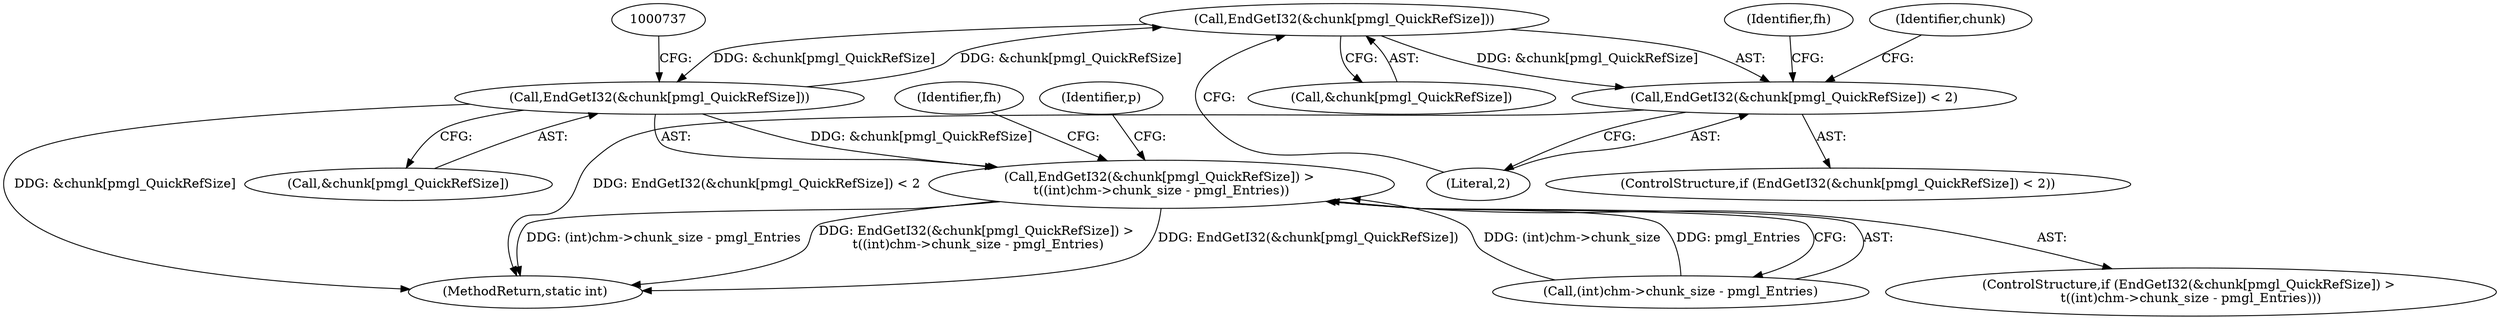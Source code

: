 digraph "0_libmspack_72e70a921f0f07fee748aec2274b30784e1d312a@array" {
"1000718" [label="(Call,EndGetI32(&chunk[pmgl_QuickRefSize]))"];
"1000730" [label="(Call,EndGetI32(&chunk[pmgl_QuickRefSize]))"];
"1000718" [label="(Call,EndGetI32(&chunk[pmgl_QuickRefSize]))"];
"1000717" [label="(Call,EndGetI32(&chunk[pmgl_QuickRefSize]) < 2)"];
"1000729" [label="(Call,EndGetI32(&chunk[pmgl_QuickRefSize]) > \n\t((int)chm->chunk_size - pmgl_Entries))"];
"1000726" [label="(Identifier,fh)"];
"1000744" [label="(Identifier,fh)"];
"1001065" [label="(MethodReturn,static int)"];
"1000733" [label="(Identifier,chunk)"];
"1000723" [label="(Literal,2)"];
"1000717" [label="(Call,EndGetI32(&chunk[pmgl_QuickRefSize]) < 2)"];
"1000719" [label="(Call,&chunk[pmgl_QuickRefSize])"];
"1000730" [label="(Call,EndGetI32(&chunk[pmgl_QuickRefSize]))"];
"1000735" [label="(Call,(int)chm->chunk_size - pmgl_Entries)"];
"1000716" [label="(ControlStructure,if (EndGetI32(&chunk[pmgl_QuickRefSize]) < 2))"];
"1000729" [label="(Call,EndGetI32(&chunk[pmgl_QuickRefSize]) > \n\t((int)chm->chunk_size - pmgl_Entries))"];
"1000731" [label="(Call,&chunk[pmgl_QuickRefSize])"];
"1000718" [label="(Call,EndGetI32(&chunk[pmgl_QuickRefSize]))"];
"1000728" [label="(ControlStructure,if (EndGetI32(&chunk[pmgl_QuickRefSize]) > \n\t((int)chm->chunk_size - pmgl_Entries)))"];
"1000747" [label="(Identifier,p)"];
"1000718" -> "1000717"  [label="AST: "];
"1000718" -> "1000719"  [label="CFG: "];
"1000719" -> "1000718"  [label="AST: "];
"1000723" -> "1000718"  [label="CFG: "];
"1000718" -> "1000717"  [label="DDG: &chunk[pmgl_QuickRefSize]"];
"1000730" -> "1000718"  [label="DDG: &chunk[pmgl_QuickRefSize]"];
"1000718" -> "1000730"  [label="DDG: &chunk[pmgl_QuickRefSize]"];
"1000730" -> "1000729"  [label="AST: "];
"1000730" -> "1000731"  [label="CFG: "];
"1000731" -> "1000730"  [label="AST: "];
"1000737" -> "1000730"  [label="CFG: "];
"1000730" -> "1001065"  [label="DDG: &chunk[pmgl_QuickRefSize]"];
"1000730" -> "1000729"  [label="DDG: &chunk[pmgl_QuickRefSize]"];
"1000717" -> "1000716"  [label="AST: "];
"1000717" -> "1000723"  [label="CFG: "];
"1000723" -> "1000717"  [label="AST: "];
"1000726" -> "1000717"  [label="CFG: "];
"1000733" -> "1000717"  [label="CFG: "];
"1000717" -> "1001065"  [label="DDG: EndGetI32(&chunk[pmgl_QuickRefSize]) < 2"];
"1000729" -> "1000728"  [label="AST: "];
"1000729" -> "1000735"  [label="CFG: "];
"1000735" -> "1000729"  [label="AST: "];
"1000744" -> "1000729"  [label="CFG: "];
"1000747" -> "1000729"  [label="CFG: "];
"1000729" -> "1001065"  [label="DDG: EndGetI32(&chunk[pmgl_QuickRefSize])"];
"1000729" -> "1001065"  [label="DDG: (int)chm->chunk_size - pmgl_Entries"];
"1000729" -> "1001065"  [label="DDG: EndGetI32(&chunk[pmgl_QuickRefSize]) > \n\t((int)chm->chunk_size - pmgl_Entries)"];
"1000735" -> "1000729"  [label="DDG: (int)chm->chunk_size"];
"1000735" -> "1000729"  [label="DDG: pmgl_Entries"];
}
